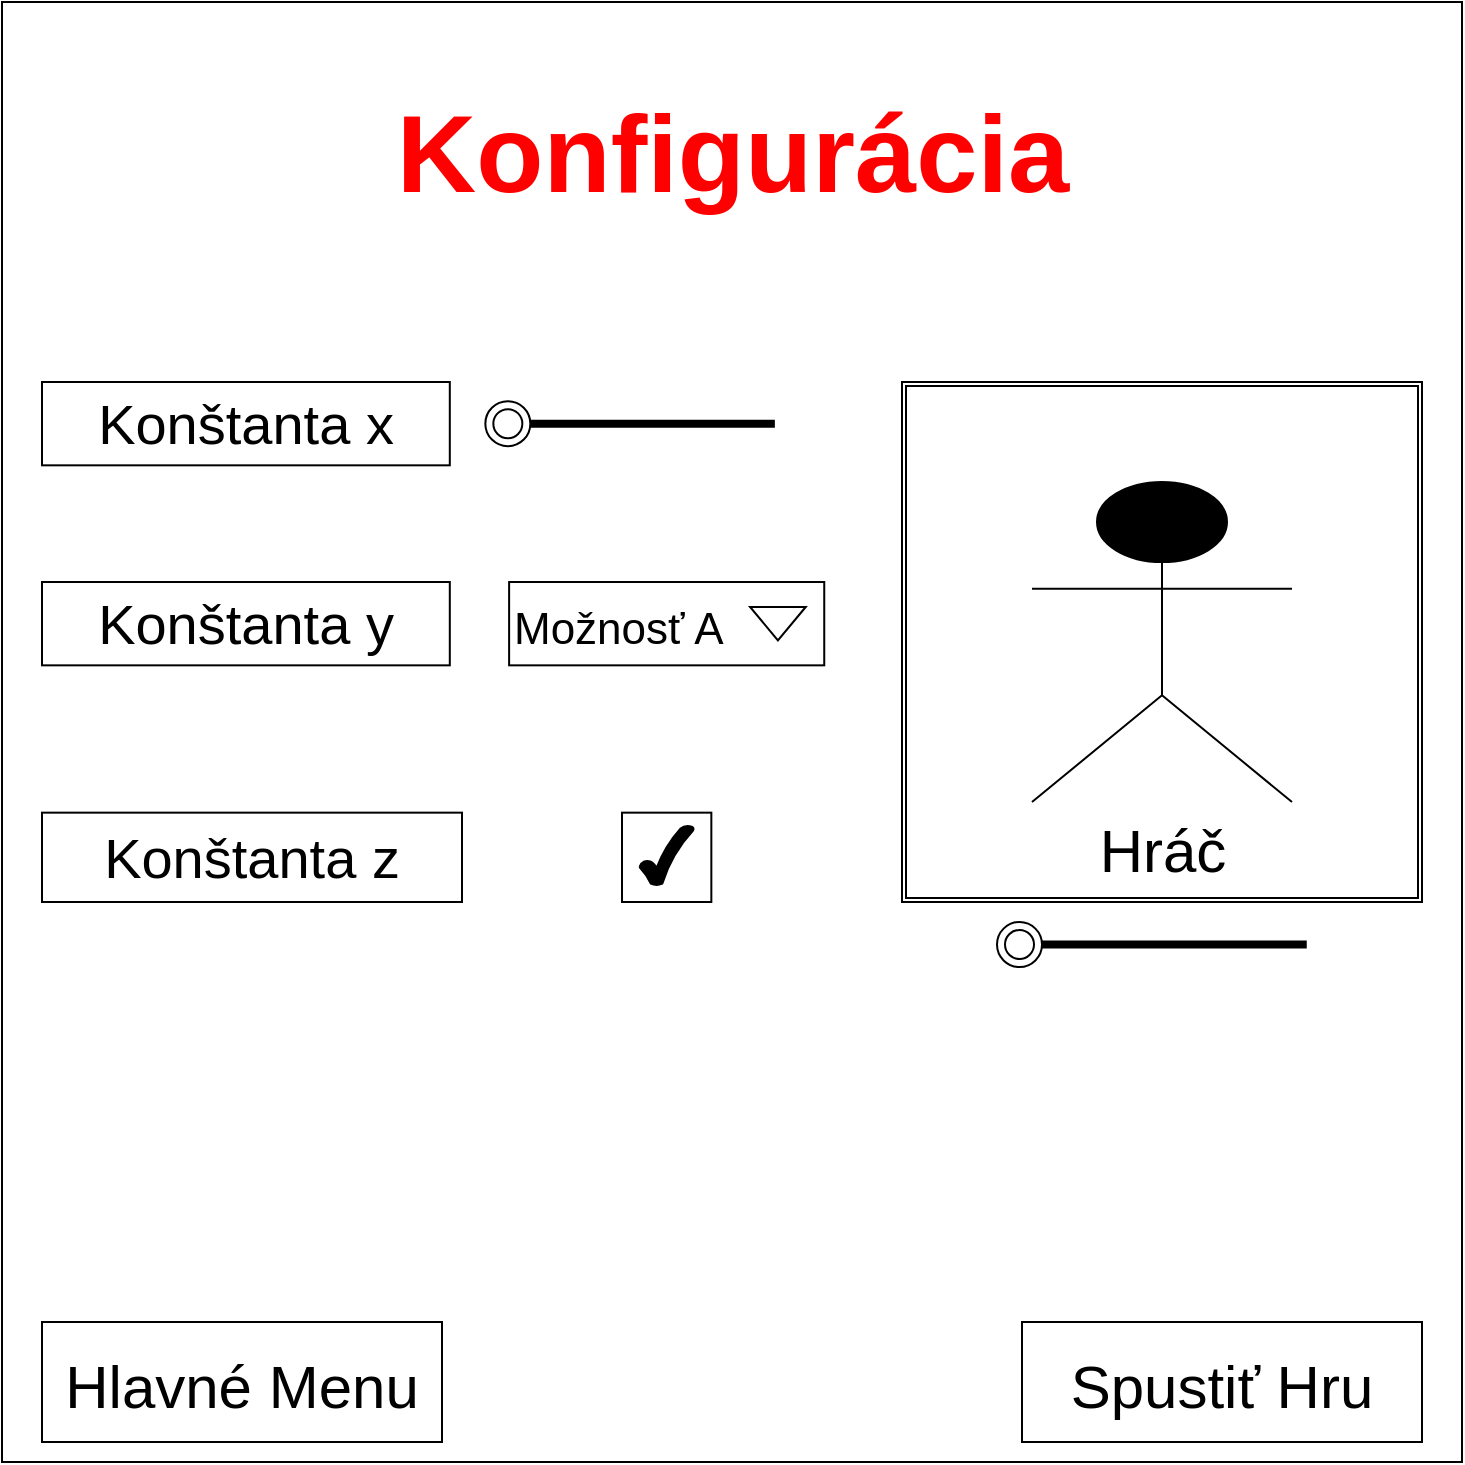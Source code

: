 <mxfile version="18.0.3" type="github"><diagram id="Pp4UJ4THsJMwEIlvclbV" name="Page-1"><mxGraphModel dx="1550" dy="809" grid="1" gridSize="10" guides="1" tooltips="1" connect="1" arrows="1" fold="1" page="1" pageScale="1" pageWidth="1169" pageHeight="827" math="0" shadow="0"><root><mxCell id="0"/><mxCell id="1" parent="0"/><mxCell id="Xwr9oSPE_BPrt6rsoKPA-1" value="" style="whiteSpace=wrap;html=1;aspect=fixed;" parent="1" vertex="1"><mxGeometry x="190" y="50" width="730" height="730" as="geometry"/></mxCell><mxCell id="Xwr9oSPE_BPrt6rsoKPA-21" value="&lt;font style=&quot;font-size: 30px;&quot;&gt;Hlavné Menu&lt;/font&gt;" style="rounded=0;whiteSpace=wrap;html=1;fontSize=36;" parent="1" vertex="1"><mxGeometry x="210" y="710" width="200" height="60" as="geometry"/></mxCell><mxCell id="Xwr9oSPE_BPrt6rsoKPA-24" value="&lt;font style=&quot;font-size: 55px;&quot; color=&quot;#ff0000&quot;&gt;Konfigurácia&lt;/font&gt;" style="text;strokeColor=none;fillColor=none;html=1;fontSize=70;fontStyle=1;verticalAlign=middle;align=center;fontColor=#33FF33;" parent="1" vertex="1"><mxGeometry x="390" y="80" width="330" height="80" as="geometry"/></mxCell><mxCell id="p974ipH_m4cJ8BEOd314-7" value="&lt;font style=&quot;font-size: 30px;&quot;&gt;Spustiť Hru&lt;/font&gt;" style="rounded=0;whiteSpace=wrap;html=1;fontSize=36;" vertex="1" parent="1"><mxGeometry x="700" y="710" width="200" height="60" as="geometry"/></mxCell><mxCell id="p974ipH_m4cJ8BEOd314-2" value="" style="line;strokeWidth=4;html=1;perimeter=backbonePerimeter;points=[];outlineConnect=0;fontSize=28;" vertex="1" parent="1"><mxGeometry x="431.667" y="256.667" width="144.762" height="8.333" as="geometry"/></mxCell><mxCell id="Xwr9oSPE_BPrt6rsoKPA-2" value="Konštanta x" style="rounded=0;whiteSpace=wrap;html=1;fontSize=28;" parent="1" vertex="1"><mxGeometry x="210" y="240" width="203.902" height="41.667" as="geometry"/></mxCell><mxCell id="p974ipH_m4cJ8BEOd314-3" value="" style="ellipse;shape=doubleEllipse;whiteSpace=wrap;html=1;aspect=fixed;fontSize=28;" vertex="1" parent="1"><mxGeometry x="431.669" y="249.583" width="22.5" height="22.5" as="geometry"/></mxCell><mxCell id="p974ipH_m4cJ8BEOd314-4" value="Konštanta y" style="rounded=0;whiteSpace=wrap;html=1;fontSize=28;" vertex="1" parent="1"><mxGeometry x="210" y="340.003" width="203.902" height="41.667" as="geometry"/></mxCell><mxCell id="p974ipH_m4cJ8BEOd314-5" value="&lt;font style=&quot;font-size: 22px;&quot;&gt;Možnosť A&lt;/font&gt;" style="html=1;whiteSpace=wrap;container=1;recursiveResize=0;collapsible=0;fontSize=28;align=left;" vertex="1" parent="1"><mxGeometry x="443.559" y="340.003" width="157.561" height="41.667" as="geometry"/></mxCell><mxCell id="p974ipH_m4cJ8BEOd314-6" value="" style="triangle;html=1;whiteSpace=wrap;fontSize=28;direction=south;" vertex="1" parent="p974ipH_m4cJ8BEOd314-5"><mxGeometry x="120.488" y="12.5" width="27.805" height="16.667" as="geometry"/></mxCell><mxCell id="p974ipH_m4cJ8BEOd314-11" value="Konštanta z" style="rounded=0;whiteSpace=wrap;html=1;fontSize=28;" vertex="1" parent="1"><mxGeometry x="210" y="455.33" width="210" height="44.67" as="geometry"/></mxCell><mxCell id="p974ipH_m4cJ8BEOd314-13" value="" style="whiteSpace=wrap;html=1;aspect=fixed;fontSize=30;" vertex="1" parent="1"><mxGeometry x="500" y="455.33" width="44.67" height="44.67" as="geometry"/></mxCell><mxCell id="p974ipH_m4cJ8BEOd314-12" value="" style="verticalLabelPosition=bottom;verticalAlign=top;html=1;shape=mxgraph.basic.tick;fontSize=30;fillColor=#000000;" vertex="1" parent="1"><mxGeometry x="508.84" y="461.67" width="27" height="30" as="geometry"/></mxCell><mxCell id="p974ipH_m4cJ8BEOd314-15" value="" style="shape=ext;double=1;whiteSpace=wrap;html=1;aspect=fixed;fontSize=30;fillColor=#FFFFFF;" vertex="1" parent="1"><mxGeometry x="640" y="240" width="260" height="260" as="geometry"/></mxCell><mxCell id="p974ipH_m4cJ8BEOd314-18" value="" style="line;strokeWidth=4;html=1;perimeter=backbonePerimeter;points=[];outlineConnect=0;fontSize=28;" vertex="1" parent="1"><mxGeometry x="697.617" y="517.087" width="144.762" height="8.333" as="geometry"/></mxCell><mxCell id="p974ipH_m4cJ8BEOd314-19" value="" style="ellipse;shape=doubleEllipse;whiteSpace=wrap;html=1;aspect=fixed;fontSize=28;" vertex="1" parent="1"><mxGeometry x="687.499" y="510.003" width="22.5" height="22.5" as="geometry"/></mxCell><mxCell id="p974ipH_m4cJ8BEOd314-20" value="Hráč" style="shape=umlActor;verticalLabelPosition=bottom;verticalAlign=top;html=1;fontSize=30;fillColor=#000000;" vertex="1" parent="1"><mxGeometry x="705" y="290" width="130" height="160" as="geometry"/></mxCell></root></mxGraphModel></diagram></mxfile>